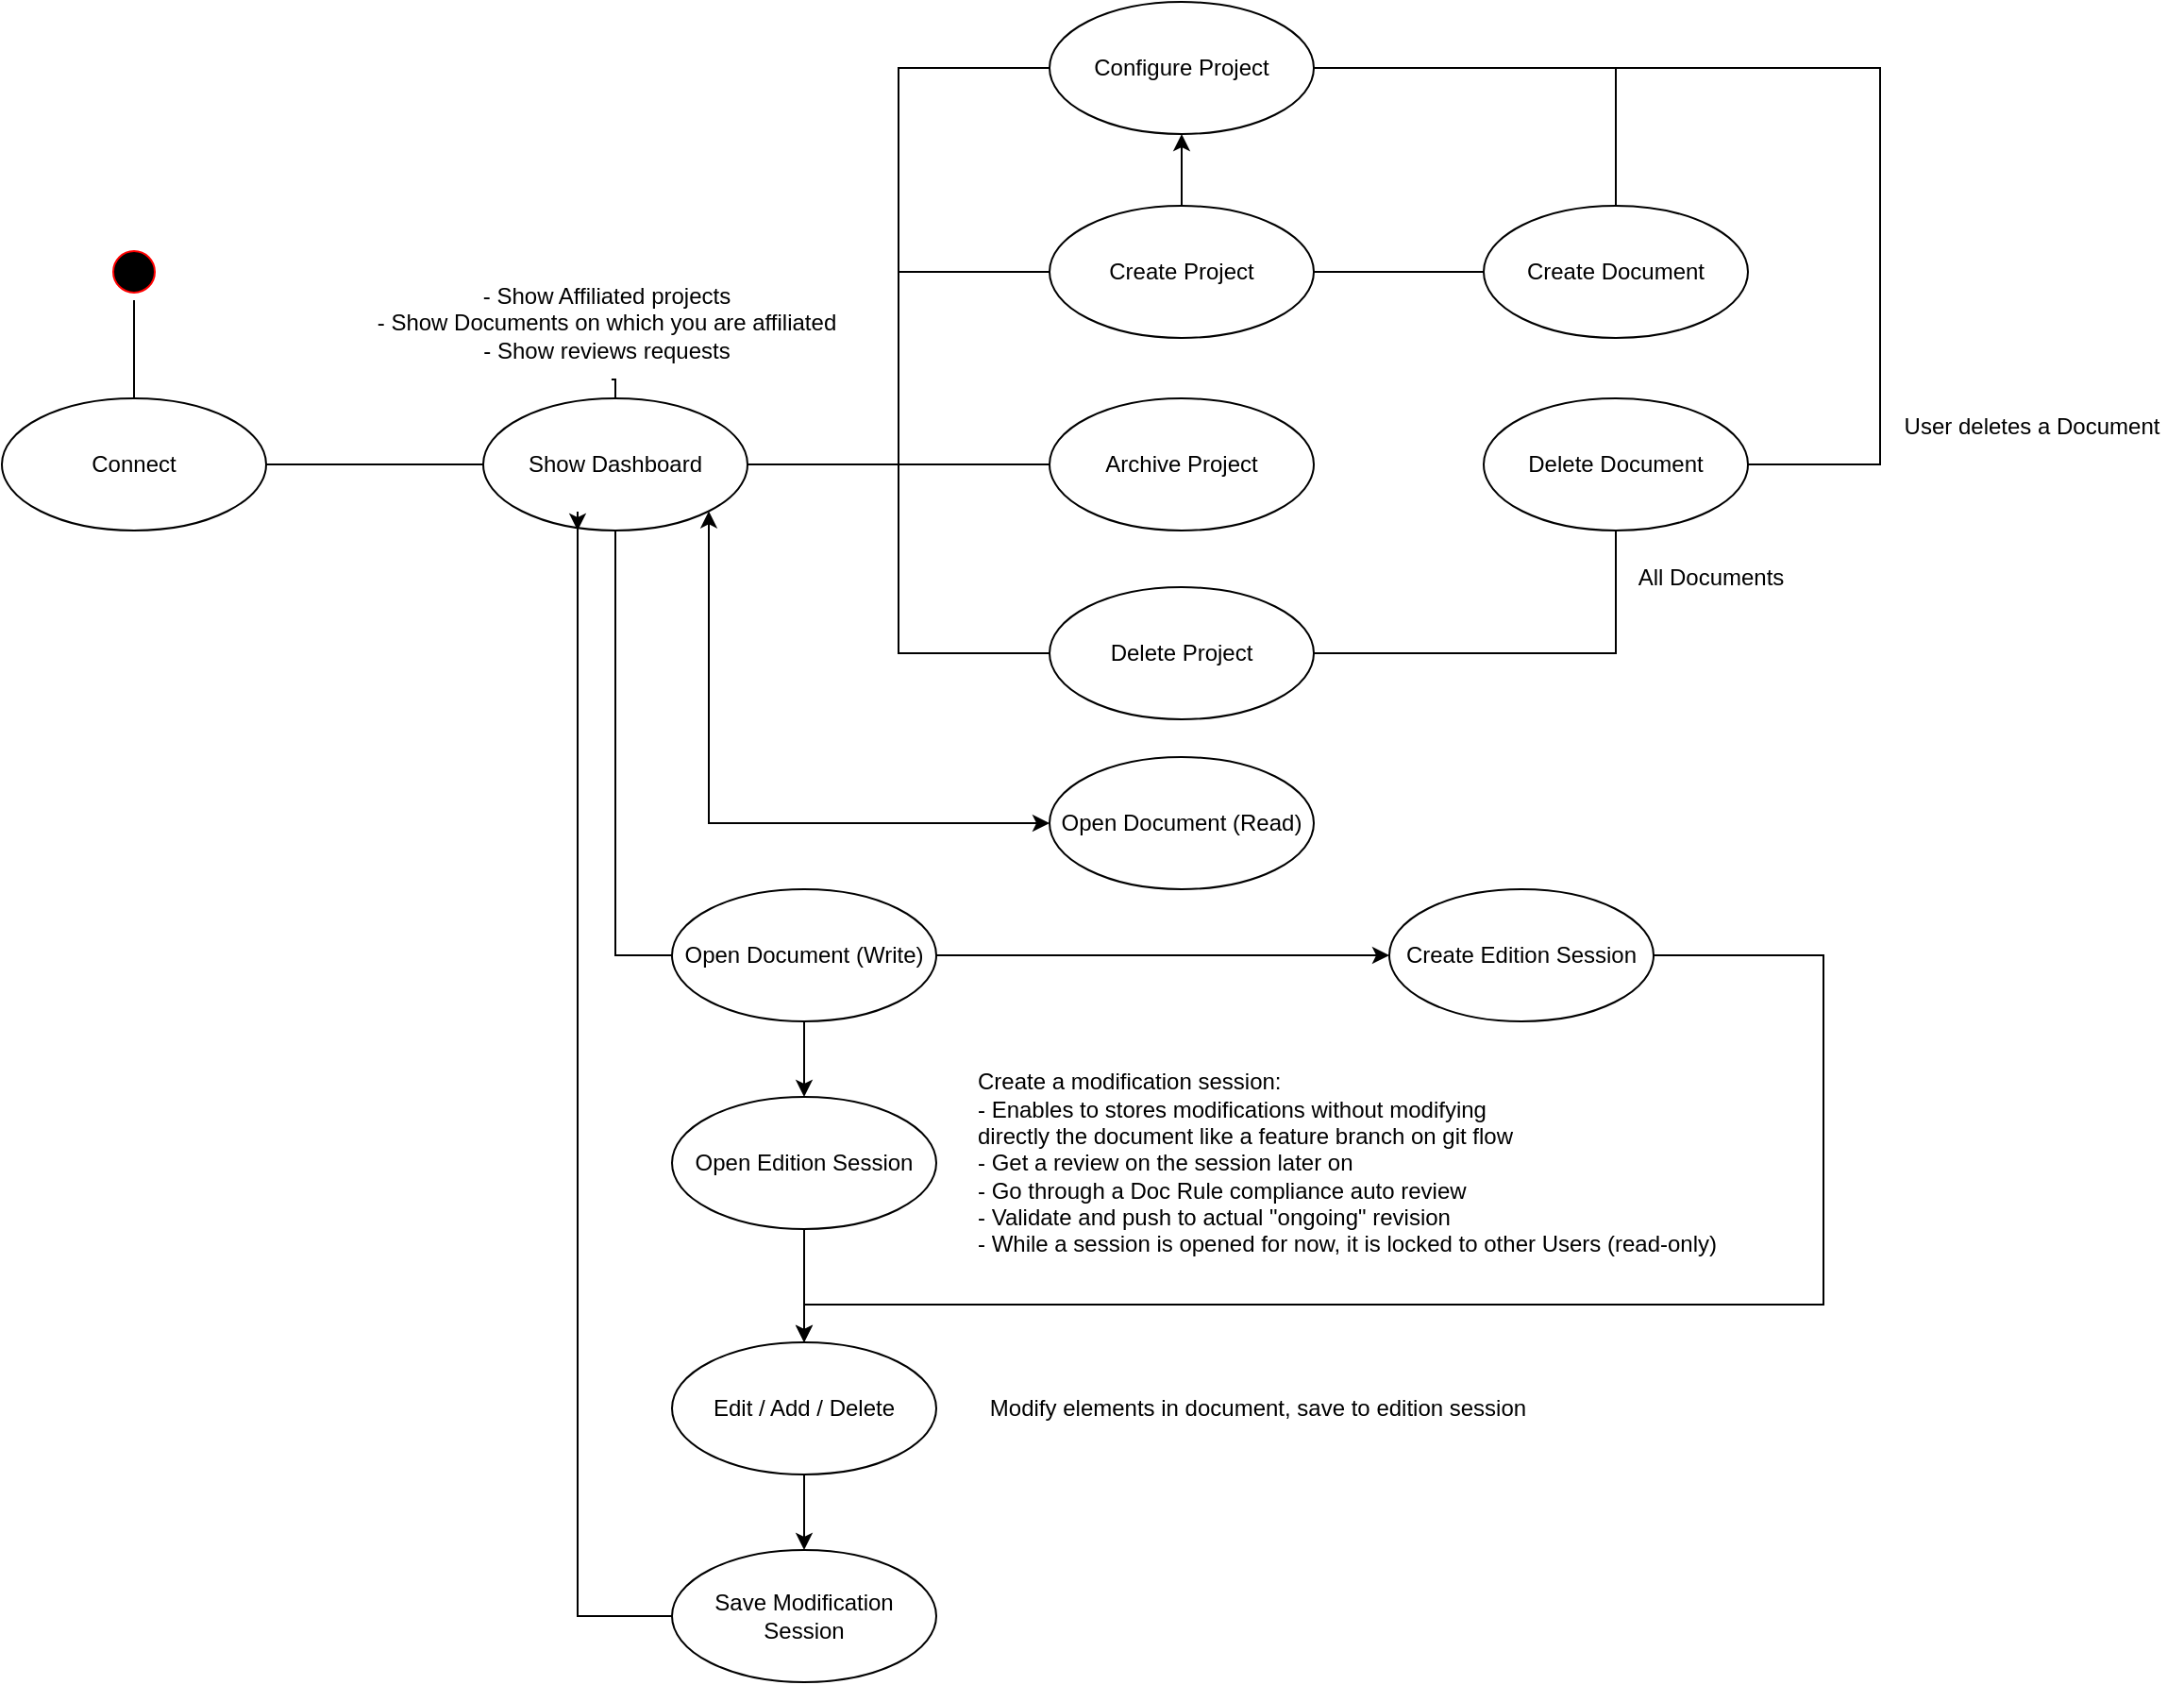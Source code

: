 <mxfile version="20.2.8" type="device"><diagram name="Page-1" id="e7e014a7-5840-1c2e-5031-d8a46d1fe8dd"><mxGraphModel dx="1422" dy="780" grid="1" gridSize="10" guides="1" tooltips="1" connect="1" arrows="1" fold="1" page="1" pageScale="1" pageWidth="1169" pageHeight="826" background="none" math="0" shadow="0"><root><mxCell id="0"/><mxCell id="1" parent="0"/><mxCell id="mnQzRmx0SD1e7DsFSByr-68" style="edgeStyle=orthogonalEdgeStyle;rounded=0;orthogonalLoop=1;jettySize=auto;html=1;exitX=0.5;exitY=1;exitDx=0;exitDy=0;entryX=0.5;entryY=0;entryDx=0;entryDy=0;endArrow=none;endFill=0;" edge="1" parent="1" source="mnQzRmx0SD1e7DsFSByr-41" target="mnQzRmx0SD1e7DsFSByr-65"><mxGeometry relative="1" as="geometry"/></mxCell><mxCell id="mnQzRmx0SD1e7DsFSByr-41" value="" style="ellipse;shape=startState;fillColor=#000000;strokeColor=#ff0000;" vertex="1" parent="1"><mxGeometry x="1150" y="128" width="30" height="30" as="geometry"/></mxCell><mxCell id="mnQzRmx0SD1e7DsFSByr-67" style="edgeStyle=orthogonalEdgeStyle;rounded=0;orthogonalLoop=1;jettySize=auto;html=1;exitX=1;exitY=0.5;exitDx=0;exitDy=0;entryX=0;entryY=0.5;entryDx=0;entryDy=0;endArrow=none;endFill=0;" edge="1" parent="1" source="mnQzRmx0SD1e7DsFSByr-65" target="mnQzRmx0SD1e7DsFSByr-66"><mxGeometry relative="1" as="geometry"/></mxCell><mxCell id="mnQzRmx0SD1e7DsFSByr-65" value="Connect" style="ellipse;whiteSpace=wrap;html=1;" vertex="1" parent="1"><mxGeometry x="1095" y="210" width="140" height="70" as="geometry"/></mxCell><mxCell id="mnQzRmx0SD1e7DsFSByr-73" style="edgeStyle=orthogonalEdgeStyle;rounded=0;orthogonalLoop=1;jettySize=auto;html=1;exitX=1;exitY=0.5;exitDx=0;exitDy=0;entryX=0;entryY=0.5;entryDx=0;entryDy=0;endArrow=none;endFill=0;" edge="1" parent="1" source="mnQzRmx0SD1e7DsFSByr-66" target="mnQzRmx0SD1e7DsFSByr-69"><mxGeometry relative="1" as="geometry"/></mxCell><mxCell id="mnQzRmx0SD1e7DsFSByr-74" style="edgeStyle=orthogonalEdgeStyle;rounded=0;orthogonalLoop=1;jettySize=auto;html=1;exitX=1;exitY=0.5;exitDx=0;exitDy=0;entryX=0;entryY=0.5;entryDx=0;entryDy=0;endArrow=none;endFill=0;" edge="1" parent="1" source="mnQzRmx0SD1e7DsFSByr-66" target="mnQzRmx0SD1e7DsFSByr-71"><mxGeometry relative="1" as="geometry"/></mxCell><mxCell id="mnQzRmx0SD1e7DsFSByr-76" style="edgeStyle=orthogonalEdgeStyle;rounded=0;orthogonalLoop=1;jettySize=auto;html=1;exitX=1;exitY=0.5;exitDx=0;exitDy=0;entryX=0;entryY=0.5;entryDx=0;entryDy=0;endArrow=none;endFill=0;" edge="1" parent="1" source="mnQzRmx0SD1e7DsFSByr-66" target="mnQzRmx0SD1e7DsFSByr-75"><mxGeometry relative="1" as="geometry"/></mxCell><mxCell id="mnQzRmx0SD1e7DsFSByr-78" style="edgeStyle=orthogonalEdgeStyle;rounded=0;orthogonalLoop=1;jettySize=auto;html=1;exitX=1;exitY=0.5;exitDx=0;exitDy=0;entryX=0;entryY=0.5;entryDx=0;entryDy=0;endArrow=none;endFill=0;" edge="1" parent="1" source="mnQzRmx0SD1e7DsFSByr-66" target="mnQzRmx0SD1e7DsFSByr-77"><mxGeometry relative="1" as="geometry"/></mxCell><mxCell id="mnQzRmx0SD1e7DsFSByr-86" style="edgeStyle=orthogonalEdgeStyle;rounded=0;orthogonalLoop=1;jettySize=auto;html=1;exitX=0.5;exitY=1;exitDx=0;exitDy=0;entryX=0.511;entryY=1;entryDx=0;entryDy=0;entryPerimeter=0;endArrow=none;endFill=0;" edge="1" parent="1" source="mnQzRmx0SD1e7DsFSByr-66" target="mnQzRmx0SD1e7DsFSByr-85"><mxGeometry relative="1" as="geometry"><Array as="points"><mxPoint x="1420" y="200"/></Array></mxGeometry></mxCell><mxCell id="mnQzRmx0SD1e7DsFSByr-88" style="edgeStyle=orthogonalEdgeStyle;rounded=0;orthogonalLoop=1;jettySize=auto;html=1;exitX=0.5;exitY=1;exitDx=0;exitDy=0;entryX=0;entryY=0.5;entryDx=0;entryDy=0;endArrow=none;endFill=0;" edge="1" parent="1" source="mnQzRmx0SD1e7DsFSByr-66" target="mnQzRmx0SD1e7DsFSByr-87"><mxGeometry relative="1" as="geometry"/></mxCell><mxCell id="mnQzRmx0SD1e7DsFSByr-93" style="edgeStyle=orthogonalEdgeStyle;rounded=0;orthogonalLoop=1;jettySize=auto;html=1;exitX=1;exitY=1;exitDx=0;exitDy=0;entryX=0;entryY=0.5;entryDx=0;entryDy=0;endArrow=classic;endFill=1;startArrow=classic;startFill=1;" edge="1" parent="1" source="mnQzRmx0SD1e7DsFSByr-66" target="mnQzRmx0SD1e7DsFSByr-92"><mxGeometry relative="1" as="geometry"><Array as="points"><mxPoint x="1470" y="435"/></Array></mxGeometry></mxCell><mxCell id="mnQzRmx0SD1e7DsFSByr-66" value="Show Dashboard" style="ellipse;whiteSpace=wrap;html=1;" vertex="1" parent="1"><mxGeometry x="1350" y="210" width="140" height="70" as="geometry"/></mxCell><mxCell id="mnQzRmx0SD1e7DsFSByr-79" style="edgeStyle=orthogonalEdgeStyle;rounded=0;orthogonalLoop=1;jettySize=auto;html=1;exitX=0.5;exitY=0;exitDx=0;exitDy=0;entryX=0.5;entryY=1;entryDx=0;entryDy=0;endArrow=classic;endFill=1;" edge="1" parent="1" source="mnQzRmx0SD1e7DsFSByr-69" target="mnQzRmx0SD1e7DsFSByr-77"><mxGeometry relative="1" as="geometry"/></mxCell><mxCell id="mnQzRmx0SD1e7DsFSByr-95" style="edgeStyle=orthogonalEdgeStyle;rounded=0;orthogonalLoop=1;jettySize=auto;html=1;exitX=1;exitY=0.5;exitDx=0;exitDy=0;endArrow=none;endFill=0;" edge="1" parent="1" source="mnQzRmx0SD1e7DsFSByr-69" target="mnQzRmx0SD1e7DsFSByr-94"><mxGeometry relative="1" as="geometry"/></mxCell><mxCell id="mnQzRmx0SD1e7DsFSByr-69" value="Create Project" style="ellipse;whiteSpace=wrap;html=1;" vertex="1" parent="1"><mxGeometry x="1650" y="108" width="140" height="70" as="geometry"/></mxCell><mxCell id="mnQzRmx0SD1e7DsFSByr-71" value="Archive Project" style="ellipse;whiteSpace=wrap;html=1;" vertex="1" parent="1"><mxGeometry x="1650" y="210" width="140" height="70" as="geometry"/></mxCell><mxCell id="mnQzRmx0SD1e7DsFSByr-99" style="edgeStyle=orthogonalEdgeStyle;rounded=0;orthogonalLoop=1;jettySize=auto;html=1;exitX=1;exitY=0.5;exitDx=0;exitDy=0;entryX=0.5;entryY=1;entryDx=0;entryDy=0;endArrow=none;endFill=0;" edge="1" parent="1" source="mnQzRmx0SD1e7DsFSByr-75" target="mnQzRmx0SD1e7DsFSByr-97"><mxGeometry relative="1" as="geometry"/></mxCell><mxCell id="mnQzRmx0SD1e7DsFSByr-75" value="Delete Project" style="ellipse;whiteSpace=wrap;html=1;" vertex="1" parent="1"><mxGeometry x="1650" y="310" width="140" height="70" as="geometry"/></mxCell><mxCell id="mnQzRmx0SD1e7DsFSByr-96" style="edgeStyle=orthogonalEdgeStyle;rounded=0;orthogonalLoop=1;jettySize=auto;html=1;exitX=1;exitY=0.5;exitDx=0;exitDy=0;entryX=0.5;entryY=0;entryDx=0;entryDy=0;endArrow=none;endFill=0;" edge="1" parent="1" source="mnQzRmx0SD1e7DsFSByr-77" target="mnQzRmx0SD1e7DsFSByr-94"><mxGeometry relative="1" as="geometry"/></mxCell><mxCell id="mnQzRmx0SD1e7DsFSByr-98" style="edgeStyle=orthogonalEdgeStyle;rounded=0;orthogonalLoop=1;jettySize=auto;html=1;exitX=1;exitY=0.5;exitDx=0;exitDy=0;entryX=1;entryY=0.5;entryDx=0;entryDy=0;endArrow=none;endFill=0;" edge="1" parent="1" source="mnQzRmx0SD1e7DsFSByr-77" target="mnQzRmx0SD1e7DsFSByr-97"><mxGeometry relative="1" as="geometry"><Array as="points"><mxPoint x="2090" y="35"/><mxPoint x="2090" y="245"/></Array></mxGeometry></mxCell><mxCell id="mnQzRmx0SD1e7DsFSByr-77" value="Configure Project" style="ellipse;whiteSpace=wrap;html=1;" vertex="1" parent="1"><mxGeometry x="1650" width="140" height="70" as="geometry"/></mxCell><mxCell id="mnQzRmx0SD1e7DsFSByr-85" value="&lt;div&gt;- Show Affiliated projects&lt;/div&gt;&lt;div&gt;- Show Documents on which you are affiliated&lt;/div&gt;&lt;div&gt;- Show reviews requests&lt;br&gt;&lt;/div&gt;" style="text;html=1;align=center;verticalAlign=middle;resizable=0;points=[];autosize=1;strokeColor=none;fillColor=none;" vertex="1" parent="1"><mxGeometry x="1280" y="140" width="270" height="60" as="geometry"/></mxCell><mxCell id="mnQzRmx0SD1e7DsFSByr-115" style="edgeStyle=orthogonalEdgeStyle;rounded=0;orthogonalLoop=1;jettySize=auto;html=1;exitX=0.5;exitY=1;exitDx=0;exitDy=0;entryX=0.5;entryY=0;entryDx=0;entryDy=0;startArrow=none;startFill=0;endArrow=classic;endFill=1;" edge="1" parent="1" source="mnQzRmx0SD1e7DsFSByr-87" target="mnQzRmx0SD1e7DsFSByr-114"><mxGeometry relative="1" as="geometry"/></mxCell><mxCell id="mnQzRmx0SD1e7DsFSByr-119" style="edgeStyle=orthogonalEdgeStyle;rounded=0;orthogonalLoop=1;jettySize=auto;html=1;exitX=1;exitY=0.5;exitDx=0;exitDy=0;entryX=0;entryY=0.5;entryDx=0;entryDy=0;startArrow=none;startFill=0;endArrow=classic;endFill=1;" edge="1" parent="1" source="mnQzRmx0SD1e7DsFSByr-87" target="mnQzRmx0SD1e7DsFSByr-118"><mxGeometry relative="1" as="geometry"/></mxCell><mxCell id="mnQzRmx0SD1e7DsFSByr-87" value="Open Document (Write)" style="ellipse;whiteSpace=wrap;html=1;" vertex="1" parent="1"><mxGeometry x="1450" y="470" width="140" height="70" as="geometry"/></mxCell><mxCell id="mnQzRmx0SD1e7DsFSByr-92" value="Open Document (Read)" style="ellipse;whiteSpace=wrap;html=1;" vertex="1" parent="1"><mxGeometry x="1650" y="400" width="140" height="70" as="geometry"/></mxCell><mxCell id="mnQzRmx0SD1e7DsFSByr-94" value="Create Document" style="ellipse;whiteSpace=wrap;html=1;" vertex="1" parent="1"><mxGeometry x="1880" y="108" width="140" height="70" as="geometry"/></mxCell><mxCell id="mnQzRmx0SD1e7DsFSByr-97" value="Delete Document" style="ellipse;whiteSpace=wrap;html=1;" vertex="1" parent="1"><mxGeometry x="1880" y="210" width="140" height="70" as="geometry"/></mxCell><mxCell id="mnQzRmx0SD1e7DsFSByr-100" value="All Documents" style="text;html=1;align=center;verticalAlign=middle;resizable=0;points=[];autosize=1;strokeColor=none;fillColor=none;" vertex="1" parent="1"><mxGeometry x="1950" y="290" width="100" height="30" as="geometry"/></mxCell><mxCell id="mnQzRmx0SD1e7DsFSByr-101" value="User deletes a Document" style="text;html=1;align=center;verticalAlign=middle;resizable=0;points=[];autosize=1;strokeColor=none;fillColor=none;" vertex="1" parent="1"><mxGeometry x="2090" y="210" width="160" height="30" as="geometry"/></mxCell><mxCell id="mnQzRmx0SD1e7DsFSByr-110" style="edgeStyle=orthogonalEdgeStyle;rounded=0;orthogonalLoop=1;jettySize=auto;html=1;exitX=0.5;exitY=1;exitDx=0;exitDy=0;entryX=0.5;entryY=0;entryDx=0;entryDy=0;startArrow=none;startFill=0;endArrow=classic;endFill=1;" edge="1" parent="1" source="mnQzRmx0SD1e7DsFSByr-103" target="mnQzRmx0SD1e7DsFSByr-105"><mxGeometry relative="1" as="geometry"/></mxCell><mxCell id="mnQzRmx0SD1e7DsFSByr-103" value="Edit / Add / Delete" style="ellipse;whiteSpace=wrap;html=1;" vertex="1" parent="1"><mxGeometry x="1450" y="710" width="140" height="70" as="geometry"/></mxCell><mxCell id="mnQzRmx0SD1e7DsFSByr-111" style="edgeStyle=orthogonalEdgeStyle;rounded=0;orthogonalLoop=1;jettySize=auto;html=1;exitX=0;exitY=0.5;exitDx=0;exitDy=0;startArrow=none;startFill=0;endArrow=classic;endFill=1;" edge="1" parent="1" source="mnQzRmx0SD1e7DsFSByr-105"><mxGeometry relative="1" as="geometry"><mxPoint x="1400" y="280" as="targetPoint"/><Array as="points"><mxPoint x="1400" y="855"/><mxPoint x="1400" y="270"/></Array></mxGeometry></mxCell><mxCell id="mnQzRmx0SD1e7DsFSByr-105" value="Save Modification Session" style="ellipse;whiteSpace=wrap;html=1;" vertex="1" parent="1"><mxGeometry x="1450" y="820" width="140" height="70" as="geometry"/></mxCell><mxCell id="mnQzRmx0SD1e7DsFSByr-112" value="Modify elements in document, save to edition session" style="text;html=1;align=center;verticalAlign=middle;resizable=0;points=[];autosize=1;strokeColor=none;fillColor=none;" vertex="1" parent="1"><mxGeometry x="1600" y="730" width="320" height="30" as="geometry"/></mxCell><mxCell id="mnQzRmx0SD1e7DsFSByr-116" style="edgeStyle=orthogonalEdgeStyle;rounded=0;orthogonalLoop=1;jettySize=auto;html=1;exitX=0.5;exitY=1;exitDx=0;exitDy=0;entryX=0.5;entryY=0;entryDx=0;entryDy=0;startArrow=none;startFill=0;endArrow=classic;endFill=1;" edge="1" parent="1" source="mnQzRmx0SD1e7DsFSByr-114" target="mnQzRmx0SD1e7DsFSByr-103"><mxGeometry relative="1" as="geometry"/></mxCell><mxCell id="mnQzRmx0SD1e7DsFSByr-114" value="Open Edition Session" style="ellipse;whiteSpace=wrap;html=1;" vertex="1" parent="1"><mxGeometry x="1450" y="580" width="140" height="70" as="geometry"/></mxCell><mxCell id="mnQzRmx0SD1e7DsFSByr-117" value="&lt;div&gt;Create a modification session: &lt;br&gt;&lt;/div&gt;&lt;div&gt;- Enables to stores modifications without modifying &lt;br&gt;&lt;/div&gt;&lt;div&gt;directly the document like a feature branch on git flow&lt;br&gt;&lt;/div&gt;&lt;div&gt;- Get a review on the session later on&lt;/div&gt;&lt;div&gt;- Go through a Doc Rule compliance auto review&lt;/div&gt;&lt;div&gt;- Validate and push to actual &quot;ongoing&quot; revision&lt;/div&gt;&lt;div&gt;- While a session is opened for now, it is locked to other Users (read-only)&lt;br&gt;&lt;/div&gt;" style="text;html=1;align=left;verticalAlign=middle;resizable=0;points=[];autosize=1;strokeColor=none;fillColor=none;" vertex="1" parent="1"><mxGeometry x="1610" y="560" width="430" height="110" as="geometry"/></mxCell><mxCell id="mnQzRmx0SD1e7DsFSByr-120" style="edgeStyle=orthogonalEdgeStyle;rounded=0;orthogonalLoop=1;jettySize=auto;html=1;exitX=1;exitY=0.5;exitDx=0;exitDy=0;entryX=0.5;entryY=0;entryDx=0;entryDy=0;startArrow=none;startFill=0;endArrow=classic;endFill=1;" edge="1" parent="1" source="mnQzRmx0SD1e7DsFSByr-118" target="mnQzRmx0SD1e7DsFSByr-103"><mxGeometry relative="1" as="geometry"><Array as="points"><mxPoint x="2060" y="505"/><mxPoint x="2060" y="690"/><mxPoint x="1520" y="690"/></Array></mxGeometry></mxCell><mxCell id="mnQzRmx0SD1e7DsFSByr-118" value="Create Edition Session" style="ellipse;whiteSpace=wrap;html=1;" vertex="1" parent="1"><mxGeometry x="1830" y="470" width="140" height="70" as="geometry"/></mxCell></root></mxGraphModel></diagram></mxfile>